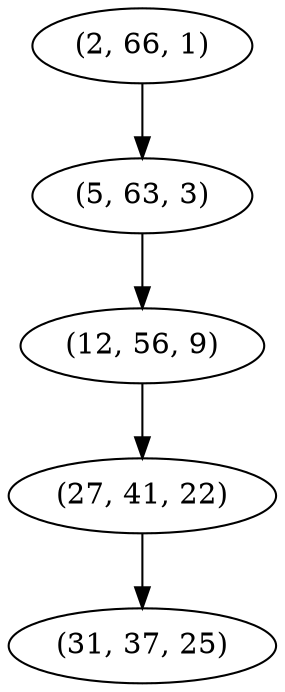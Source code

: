 digraph tree {
    "(2, 66, 1)";
    "(5, 63, 3)";
    "(12, 56, 9)";
    "(27, 41, 22)";
    "(31, 37, 25)";
    "(2, 66, 1)" -> "(5, 63, 3)";
    "(5, 63, 3)" -> "(12, 56, 9)";
    "(12, 56, 9)" -> "(27, 41, 22)";
    "(27, 41, 22)" -> "(31, 37, 25)";
}
